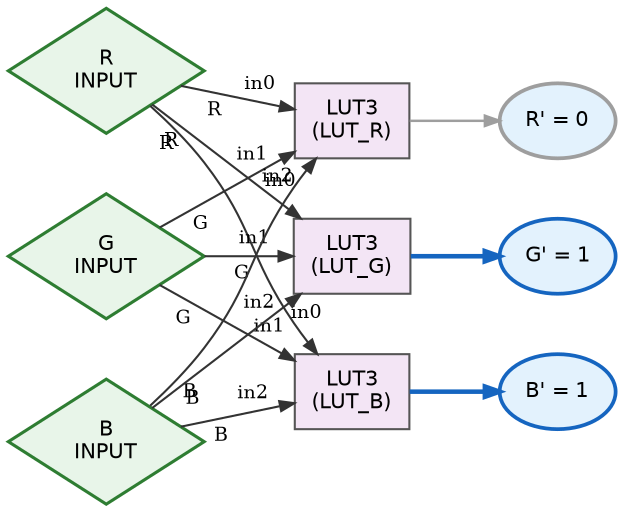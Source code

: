 digraph Logic {
  graph [rankdir=LR, nodesep=0.4, ranksep=0.6];
  node  [shape=box, style=filled, fillcolor="#f6f6f6", color="#555555", fontname=Helvetica, fontsize=10];
  edge  [color="#333333", arrowsize=0.7];

  in_R [label="R\nINPUT", shape=diamond, fillcolor="#e8f5e9", color="#2e7d32", penwidth=1.5];
  in_G [label="G\nINPUT", shape=diamond, fillcolor="#e8f5e9", color="#2e7d32", penwidth=1.5];
  in_B [label="B\nINPUT", shape=diamond, fillcolor="#e8f5e9", color="#2e7d32", penwidth=1.5];

  g_LUT_R [label="LUT3\n(LUT_R)", fillcolor="#f3e5f5"];
  g_LUT_G [label="LUT3\n(LUT_G)", fillcolor="#f3e5f5"];
  g_LUT_B [label="LUT3\n(LUT_B)", fillcolor="#f3e5f5"];

  in_R -> g_LUT_R [taillabel="R", headlabel="in0", labeldistance=2, labelfontsize=9];
  in_R -> g_LUT_G [taillabel="R", headlabel="in0", labeldistance=2, labelfontsize=9];
  in_R -> g_LUT_B [taillabel="R", headlabel="in0", labeldistance=2, labelfontsize=9];
  in_G -> g_LUT_R [taillabel="G", headlabel="in1", labeldistance=2, labelfontsize=9];
  in_G -> g_LUT_G [taillabel="G", headlabel="in1", labeldistance=2, labelfontsize=9];
  in_G -> g_LUT_B [taillabel="G", headlabel="in1", labeldistance=2, labelfontsize=9];
  in_B -> g_LUT_R [taillabel="B", headlabel="in2", labeldistance=2, labelfontsize=9];
  in_B -> g_LUT_G [taillabel="B", headlabel="in2", labeldistance=2, labelfontsize=9];
  in_B -> g_LUT_B [taillabel="B", headlabel="in2", labeldistance=2, labelfontsize=9];


  out_LUT_R [label="R' = 0", shape=oval, fillcolor="#e3f2fd", color="#9e9e9e", penwidth=1.8];
  g_LUT_R -> out_LUT_R [color="#9e9e9e", penwidth=1.2];
  out_LUT_G [label="G' = 1", shape=oval, fillcolor="#e3f2fd", color="#1565c0", penwidth=1.8];
  g_LUT_G -> out_LUT_G [color="#1565c0", penwidth=2.2];
  out_LUT_B [label="B' = 1", shape=oval, fillcolor="#e3f2fd", color="#1565c0", penwidth=1.8];
  g_LUT_B -> out_LUT_B [color="#1565c0", penwidth=2.2];
}
